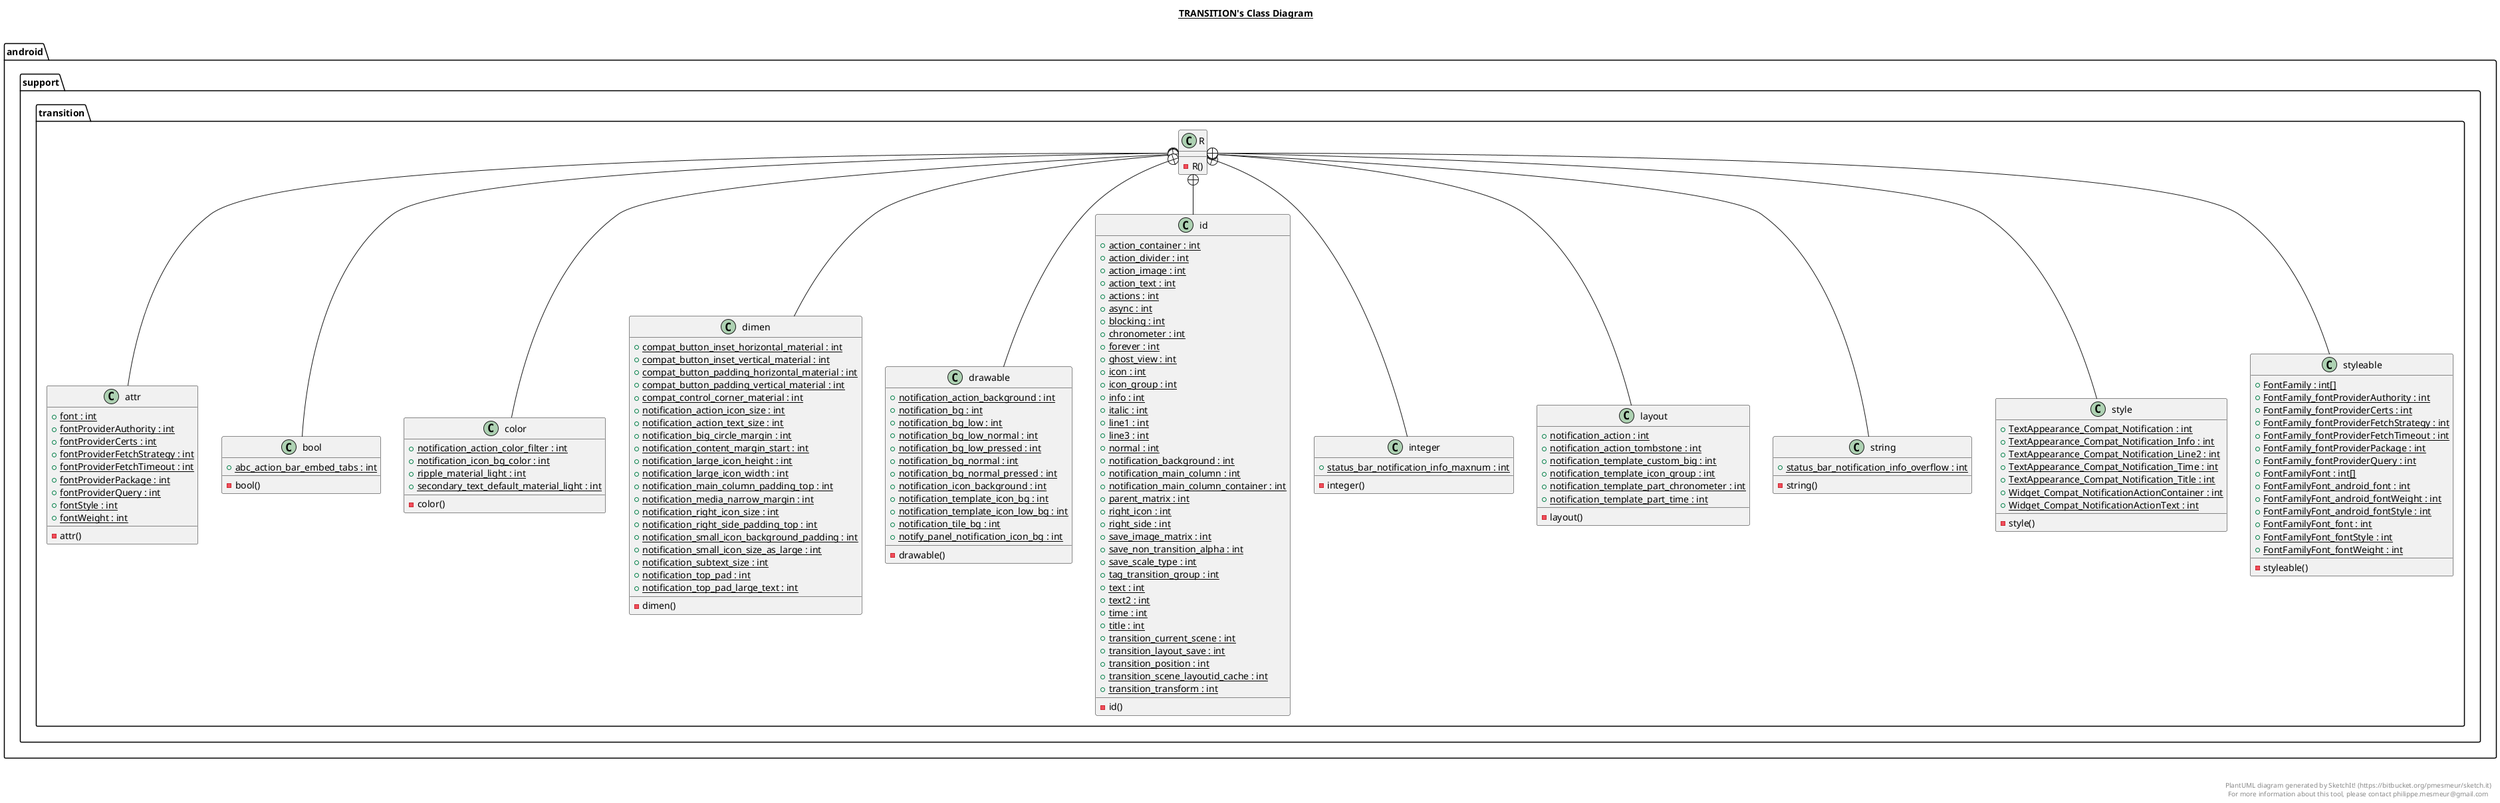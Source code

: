 @startuml

title __TRANSITION's Class Diagram__\n

  package android.support.transition {
    class R {
        - R()
    }
  }
  

  package android.support.transition {
    class attr {
        {static} + font : int
        {static} + fontProviderAuthority : int
        {static} + fontProviderCerts : int
        {static} + fontProviderFetchStrategy : int
        {static} + fontProviderFetchTimeout : int
        {static} + fontProviderPackage : int
        {static} + fontProviderQuery : int
        {static} + fontStyle : int
        {static} + fontWeight : int
        - attr()
    }
  }
  

  package android.support.transition {
    class bool {
        {static} + abc_action_bar_embed_tabs : int
        - bool()
    }
  }
  

  package android.support.transition {
    class color {
        {static} + notification_action_color_filter : int
        {static} + notification_icon_bg_color : int
        {static} + ripple_material_light : int
        {static} + secondary_text_default_material_light : int
        - color()
    }
  }
  

  package android.support.transition {
    class dimen {
        {static} + compat_button_inset_horizontal_material : int
        {static} + compat_button_inset_vertical_material : int
        {static} + compat_button_padding_horizontal_material : int
        {static} + compat_button_padding_vertical_material : int
        {static} + compat_control_corner_material : int
        {static} + notification_action_icon_size : int
        {static} + notification_action_text_size : int
        {static} + notification_big_circle_margin : int
        {static} + notification_content_margin_start : int
        {static} + notification_large_icon_height : int
        {static} + notification_large_icon_width : int
        {static} + notification_main_column_padding_top : int
        {static} + notification_media_narrow_margin : int
        {static} + notification_right_icon_size : int
        {static} + notification_right_side_padding_top : int
        {static} + notification_small_icon_background_padding : int
        {static} + notification_small_icon_size_as_large : int
        {static} + notification_subtext_size : int
        {static} + notification_top_pad : int
        {static} + notification_top_pad_large_text : int
        - dimen()
    }
  }
  

  package android.support.transition {
    class drawable {
        {static} + notification_action_background : int
        {static} + notification_bg : int
        {static} + notification_bg_low : int
        {static} + notification_bg_low_normal : int
        {static} + notification_bg_low_pressed : int
        {static} + notification_bg_normal : int
        {static} + notification_bg_normal_pressed : int
        {static} + notification_icon_background : int
        {static} + notification_template_icon_bg : int
        {static} + notification_template_icon_low_bg : int
        {static} + notification_tile_bg : int
        {static} + notify_panel_notification_icon_bg : int
        - drawable()
    }
  }
  

  package android.support.transition {
    class id {
        {static} + action_container : int
        {static} + action_divider : int
        {static} + action_image : int
        {static} + action_text : int
        {static} + actions : int
        {static} + async : int
        {static} + blocking : int
        {static} + chronometer : int
        {static} + forever : int
        {static} + ghost_view : int
        {static} + icon : int
        {static} + icon_group : int
        {static} + info : int
        {static} + italic : int
        {static} + line1 : int
        {static} + line3 : int
        {static} + normal : int
        {static} + notification_background : int
        {static} + notification_main_column : int
        {static} + notification_main_column_container : int
        {static} + parent_matrix : int
        {static} + right_icon : int
        {static} + right_side : int
        {static} + save_image_matrix : int
        {static} + save_non_transition_alpha : int
        {static} + save_scale_type : int
        {static} + tag_transition_group : int
        {static} + text : int
        {static} + text2 : int
        {static} + time : int
        {static} + title : int
        {static} + transition_current_scene : int
        {static} + transition_layout_save : int
        {static} + transition_position : int
        {static} + transition_scene_layoutid_cache : int
        {static} + transition_transform : int
        - id()
    }
  }
  

  package android.support.transition {
    class integer {
        {static} + status_bar_notification_info_maxnum : int
        - integer()
    }
  }
  

  package android.support.transition {
    class layout {
        {static} + notification_action : int
        {static} + notification_action_tombstone : int
        {static} + notification_template_custom_big : int
        {static} + notification_template_icon_group : int
        {static} + notification_template_part_chronometer : int
        {static} + notification_template_part_time : int
        - layout()
    }
  }
  

  package android.support.transition {
    class string {
        {static} + status_bar_notification_info_overflow : int
        - string()
    }
  }
  

  package android.support.transition {
    class style {
        {static} + TextAppearance_Compat_Notification : int
        {static} + TextAppearance_Compat_Notification_Info : int
        {static} + TextAppearance_Compat_Notification_Line2 : int
        {static} + TextAppearance_Compat_Notification_Time : int
        {static} + TextAppearance_Compat_Notification_Title : int
        {static} + Widget_Compat_NotificationActionContainer : int
        {static} + Widget_Compat_NotificationActionText : int
        - style()
    }
  }
  

  package android.support.transition {
    class styleable {
        {static} + FontFamily : int[]
        {static} + FontFamily_fontProviderAuthority : int
        {static} + FontFamily_fontProviderCerts : int
        {static} + FontFamily_fontProviderFetchStrategy : int
        {static} + FontFamily_fontProviderFetchTimeout : int
        {static} + FontFamily_fontProviderPackage : int
        {static} + FontFamily_fontProviderQuery : int
        {static} + FontFamilyFont : int[]
        {static} + FontFamilyFont_android_font : int
        {static} + FontFamilyFont_android_fontWeight : int
        {static} + FontFamilyFont_android_fontStyle : int
        {static} + FontFamilyFont_font : int
        {static} + FontFamilyFont_fontStyle : int
        {static} + FontFamilyFont_fontWeight : int
        - styleable()
    }
  }
  

  R +-down- attr
  R +-down- bool
  R +-down- color
  R +-down- dimen
  R +-down- drawable
  R +-down- id
  R +-down- integer
  R +-down- layout
  R +-down- string
  R +-down- style
  R +-down- styleable


right footer


PlantUML diagram generated by SketchIt! (https://bitbucket.org/pmesmeur/sketch.it)
For more information about this tool, please contact philippe.mesmeur@gmail.com
endfooter

@enduml
